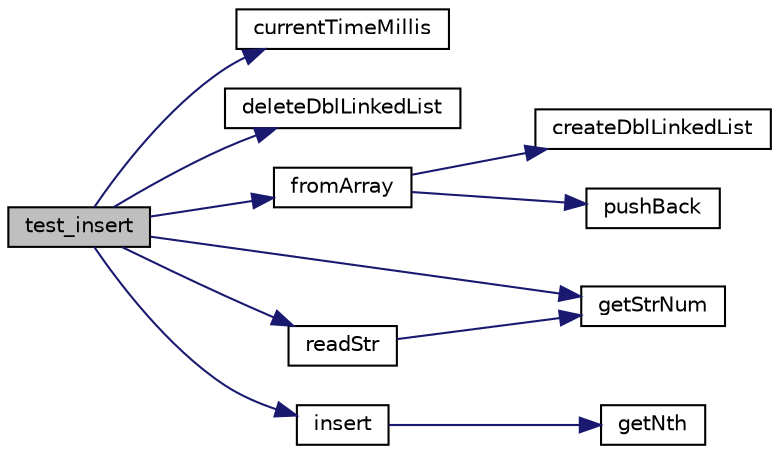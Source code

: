 digraph "test_insert"
{
 // LATEX_PDF_SIZE
  edge [fontname="Helvetica",fontsize="10",labelfontname="Helvetica",labelfontsize="10"];
  node [fontname="Helvetica",fontsize="10",shape=record];
  rankdir="LR";
  Node1 [label="test_insert",height=0.2,width=0.4,color="black", fillcolor="grey75", style="filled", fontcolor="black",tooltip=" "];
  Node1 -> Node2 [color="midnightblue",fontsize="10",style="solid",fontname="Helvetica"];
  Node2 [label="currentTimeMillis",height=0.2,width=0.4,color="black", fillcolor="white", style="filled",URL="$list_8c.html#a12d5b6421b1b4450fbbf7817ad214220",tooltip=" "];
  Node1 -> Node3 [color="midnightblue",fontsize="10",style="solid",fontname="Helvetica"];
  Node3 [label="deleteDblLinkedList",height=0.2,width=0.4,color="black", fillcolor="white", style="filled",URL="$list_8c.html#ac5db0a6aa8b023ce62a70d6179404a4f",tooltip=" "];
  Node1 -> Node4 [color="midnightblue",fontsize="10",style="solid",fontname="Helvetica"];
  Node4 [label="fromArray",height=0.2,width=0.4,color="black", fillcolor="white", style="filled",URL="$list_8c.html#a3679ee943bb2c3f5a4b3f9660acd218d",tooltip=" "];
  Node4 -> Node5 [color="midnightblue",fontsize="10",style="solid",fontname="Helvetica"];
  Node5 [label="createDblLinkedList",height=0.2,width=0.4,color="black", fillcolor="white", style="filled",URL="$list_8c.html#a2e037868abf1ab6898a529e684c219fa",tooltip=" "];
  Node4 -> Node6 [color="midnightblue",fontsize="10",style="solid",fontname="Helvetica"];
  Node6 [label="pushBack",height=0.2,width=0.4,color="black", fillcolor="white", style="filled",URL="$list_8c.html#a3063f17c880b94e1f9f079a18e600667",tooltip=" "];
  Node1 -> Node7 [color="midnightblue",fontsize="10",style="solid",fontname="Helvetica"];
  Node7 [label="getStrNum",height=0.2,width=0.4,color="black", fillcolor="white", style="filled",URL="$data_8c.html#ae44c09204ef424e8aa1ab999f3750b36",tooltip=" "];
  Node1 -> Node8 [color="midnightblue",fontsize="10",style="solid",fontname="Helvetica"];
  Node8 [label="insert",height=0.2,width=0.4,color="black", fillcolor="white", style="filled",URL="$list_8c.html#ae24b31ecc19d6be193dfd8c91ed2b1f9",tooltip=" "];
  Node8 -> Node9 [color="midnightblue",fontsize="10",style="solid",fontname="Helvetica"];
  Node9 [label="getNth",height=0.2,width=0.4,color="black", fillcolor="white", style="filled",URL="$list_8c.html#a48d23a7f27e3a5436c27546044947ccf",tooltip=" "];
  Node1 -> Node10 [color="midnightblue",fontsize="10",style="solid",fontname="Helvetica"];
  Node10 [label="readStr",height=0.2,width=0.4,color="black", fillcolor="white", style="filled",URL="$data_8c.html#a1fbc0a3bdff86fe47cffd1f3b1d43853",tooltip=" "];
  Node10 -> Node7 [color="midnightblue",fontsize="10",style="solid",fontname="Helvetica"];
}

